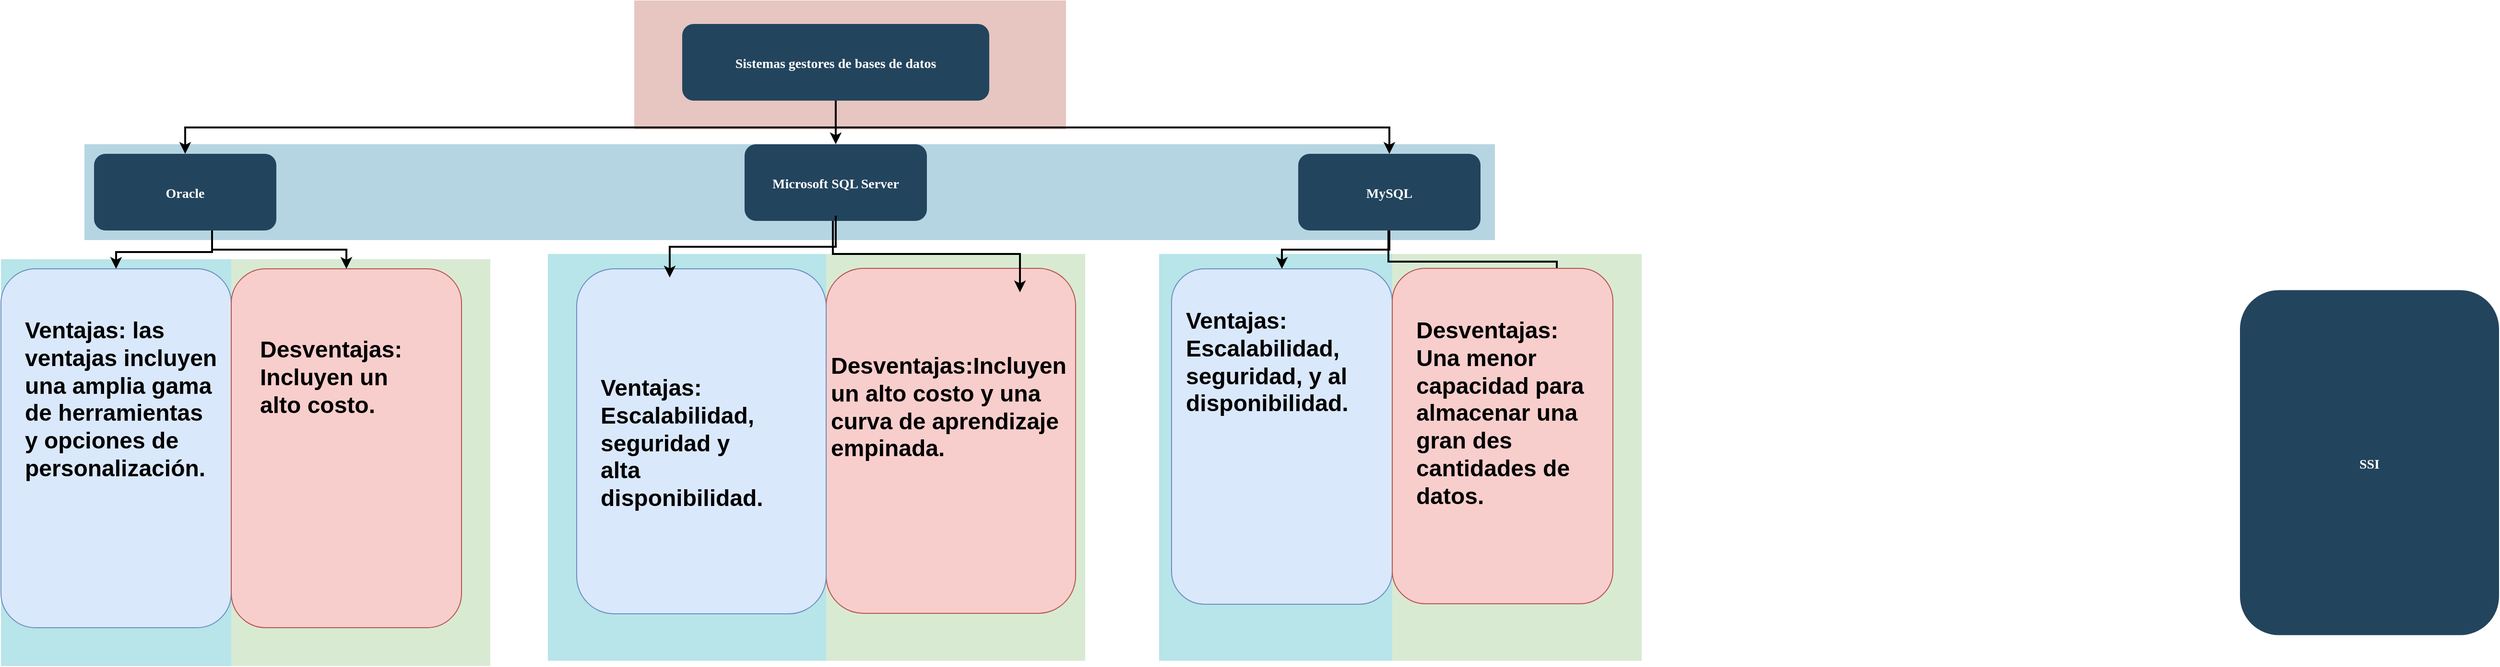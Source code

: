 <mxfile version="22.0.2" type="github">
  <diagram name="Page-1" id="2c0d36ab-eaac-3732-788b-9136903baeff">
    <mxGraphModel dx="1793" dy="725" grid="1" gridSize="10" guides="1" tooltips="1" connect="1" arrows="1" fold="1" page="1" pageScale="1.5" pageWidth="1169" pageHeight="827" background="none" math="0" shadow="0">
      <root>
        <mxCell id="0" />
        <mxCell id="1" parent="0" />
        <mxCell id="ZeLdVaf_GN0Xj3-D7-rt-131" value="" style="fillColor=#D9EAD3;strokeColor=none" vertex="1" parent="1">
          <mxGeometry x="1460" y="440" width="260" height="424.5" as="geometry" />
        </mxCell>
        <mxCell id="ZeLdVaf_GN0Xj3-D7-rt-130" value="" style="fillColor=#12AAB5;strokeColor=none;opacity=30;" vertex="1" parent="1">
          <mxGeometry x="1217" y="440" width="243" height="424.5" as="geometry" />
        </mxCell>
        <mxCell id="ZeLdVaf_GN0Xj3-D7-rt-129" value="" style="fillColor=#12AAB5;strokeColor=none;opacity=30;" vertex="1" parent="1">
          <mxGeometry x="580" y="440" width="290" height="424.5" as="geometry" />
        </mxCell>
        <mxCell id="ZeLdVaf_GN0Xj3-D7-rt-128" value="" style="fillColor=#D9EAD3;strokeColor=none" vertex="1" parent="1">
          <mxGeometry x="870" y="440" width="270" height="424.5" as="geometry" />
        </mxCell>
        <mxCell id="123" value="" style="fillColor=#AE4132;strokeColor=none;opacity=30;" parent="1" vertex="1">
          <mxGeometry x="670" y="175.5" width="450" height="134.5" as="geometry" />
        </mxCell>
        <mxCell id="122" value="" style="fillColor=#10739E;strokeColor=none;opacity=30;" parent="1" vertex="1">
          <mxGeometry x="97" y="325.5" width="1470" height="100.0" as="geometry" />
        </mxCell>
        <mxCell id="111" value="" style="fillColor=#D9EAD3;strokeColor=none" parent="1" vertex="1">
          <mxGeometry x="250" y="445.5" width="270" height="424.5" as="geometry" />
        </mxCell>
        <mxCell id="108" value="" style="fillColor=#12AAB5;strokeColor=none;opacity=30;" parent="1" vertex="1">
          <mxGeometry x="10" y="445.5" width="240" height="424.5" as="geometry" />
        </mxCell>
        <mxCell id="2" value="Sistemas gestores de bases de datos" style="rounded=1;fillColor=#23445D;gradientColor=none;strokeColor=none;fontColor=#FFFFFF;fontStyle=1;fontFamily=Tahoma;fontSize=14" parent="1" vertex="1">
          <mxGeometry x="720" y="200" width="320" height="80" as="geometry" />
        </mxCell>
        <mxCell id="4" value="MySQL" style="rounded=1;fillColor=#23445D;gradientColor=none;strokeColor=none;fontColor=#FFFFFF;fontStyle=1;fontFamily=Tahoma;fontSize=14" parent="1" vertex="1">
          <mxGeometry x="1362.0" y="335.5" width="190" height="80" as="geometry" />
        </mxCell>
        <mxCell id="9" value="" style="edgeStyle=elbowEdgeStyle;elbow=vertical;strokeWidth=2;rounded=0" parent="1" source="2" target="4" edge="1">
          <mxGeometry x="337" y="215.5" width="100" height="100" as="geometry">
            <mxPoint x="337" y="315.5" as="sourcePoint" />
            <mxPoint x="437" y="215.5" as="targetPoint" />
          </mxGeometry>
        </mxCell>
        <mxCell id="12" value="Microsoft SQL Server" style="rounded=1;fillColor=#23445D;gradientColor=none;strokeColor=none;fontColor=#FFFFFF;fontStyle=1;fontFamily=Tahoma;fontSize=14" parent="1" vertex="1">
          <mxGeometry x="785.0" y="325.5" width="190" height="80" as="geometry" />
        </mxCell>
        <mxCell id="13" value="Oracle" style="rounded=1;fillColor=#23445D;gradientColor=none;strokeColor=none;fontColor=#FFFFFF;fontStyle=1;fontFamily=Tahoma;fontSize=14" parent="1" vertex="1">
          <mxGeometry x="107" y="335.5" width="190" height="80" as="geometry" />
        </mxCell>
        <mxCell id="14" value="" style="rounded=1;fillColor=#dae8fc;strokeColor=#6c8ebf;fontStyle=1;fontFamily=Tahoma;fontSize=14;align=left;flipV=1;horizontal=1;verticalAlign=middle;" parent="1" vertex="1">
          <mxGeometry x="10" y="455.5" width="240" height="374.5" as="geometry" />
        </mxCell>
        <mxCell id="15" value="" style="rounded=1;fillColor=#f8cecc;strokeColor=#b85450;fontStyle=1;fontFamily=Tahoma;fontSize=14" parent="1" vertex="1">
          <mxGeometry x="250" y="455.5" width="240" height="374.5" as="geometry" />
        </mxCell>
        <mxCell id="29" value="SSI" style="rounded=1;fillColor=#23445D;gradientColor=none;strokeColor=none;fontColor=#FFFFFF;fontStyle=1;fontFamily=Tahoma;fontSize=14" parent="1" vertex="1">
          <mxGeometry x="2343.5" y="477.75" width="270" height="360" as="geometry" />
        </mxCell>
        <mxCell id="33" value="" style="rounded=1;fillColor=#f8cecc;strokeColor=#b85450;fontStyle=1;fontFamily=Tahoma;fontSize=14" parent="1" vertex="1">
          <mxGeometry x="870" y="455" width="260" height="360" as="geometry" />
        </mxCell>
        <mxCell id="44" value="" style="rounded=1;fillColor=#dae8fc;strokeColor=#6c8ebf;fontStyle=1;fontFamily=Tahoma;fontSize=14" parent="1" vertex="1">
          <mxGeometry x="1230" y="455.5" width="230" height="350" as="geometry" />
        </mxCell>
        <mxCell id="59" value="" style="edgeStyle=elbowEdgeStyle;elbow=vertical;strokeWidth=2;rounded=0" parent="1" source="2" target="12" edge="1">
          <mxGeometry x="347" y="225.5" width="100" height="100" as="geometry">
            <mxPoint x="862.0" y="275.5" as="sourcePoint" />
            <mxPoint x="1467.0" y="345.5" as="targetPoint" />
          </mxGeometry>
        </mxCell>
        <mxCell id="61" value="" style="edgeStyle=elbowEdgeStyle;elbow=vertical;strokeWidth=2;rounded=0" parent="1" source="2" target="13" edge="1">
          <mxGeometry x="-23" y="135.5" width="100" height="100" as="geometry">
            <mxPoint x="-23" y="235.5" as="sourcePoint" />
            <mxPoint x="77" y="135.5" as="targetPoint" />
          </mxGeometry>
        </mxCell>
        <mxCell id="62" value="" style="edgeStyle=elbowEdgeStyle;elbow=vertical;strokeWidth=2;rounded=0" parent="1" target="14" edge="1">
          <mxGeometry x="-23" y="135.5" width="100" height="100" as="geometry">
            <mxPoint x="230" y="420" as="sourcePoint" />
            <mxPoint x="77" y="135.5" as="targetPoint" />
          </mxGeometry>
        </mxCell>
        <mxCell id="102" value="" style="edgeStyle=elbowEdgeStyle;elbow=vertical;strokeWidth=2;rounded=0" parent="1" edge="1">
          <mxGeometry x="-23" y="135.5" width="100" height="100" as="geometry">
            <mxPoint x="877" y="405.5" as="sourcePoint" />
            <mxPoint x="1072" y="480" as="targetPoint" />
            <Array as="points">
              <mxPoint x="880" y="440" />
            </Array>
          </mxGeometry>
        </mxCell>
        <mxCell id="105" value="" style="edgeStyle=elbowEdgeStyle;elbow=vertical;strokeWidth=2;rounded=0" parent="1" source="4" target="44" edge="1">
          <mxGeometry x="-23" y="135.5" width="100" height="100" as="geometry">
            <mxPoint x="-23" y="235.5" as="sourcePoint" />
            <mxPoint x="77" y="135.5" as="targetPoint" />
          </mxGeometry>
        </mxCell>
        <mxCell id="106" value="" style="edgeStyle=elbowEdgeStyle;elbow=vertical;strokeWidth=2;rounded=0;entryX=0.75;entryY=0;entryDx=0;entryDy=0;" parent="1" edge="1">
          <mxGeometry x="-23" y="135.5" width="100" height="100" as="geometry">
            <mxPoint x="1456" y="415.5" as="sourcePoint" />
            <mxPoint x="1631.5" y="480" as="targetPoint" />
          </mxGeometry>
        </mxCell>
        <mxCell id="ZeLdVaf_GN0Xj3-D7-rt-125" value="" style="edgeStyle=elbowEdgeStyle;elbow=vertical;strokeWidth=2;rounded=0;" edge="1" parent="1" target="15">
          <mxGeometry x="-23" y="135.5" width="100" height="100" as="geometry">
            <mxPoint x="230" y="415.5" as="sourcePoint" />
            <mxPoint x="150" y="455.5" as="targetPoint" />
          </mxGeometry>
        </mxCell>
        <mxCell id="ZeLdVaf_GN0Xj3-D7-rt-133" value="" style="rounded=1;fillColor=#f8cecc;strokeColor=#b85450;fontStyle=1;fontFamily=Tahoma;fontSize=14" vertex="1" parent="1">
          <mxGeometry x="1460" y="455" width="230" height="350" as="geometry" />
        </mxCell>
        <mxCell id="ZeLdVaf_GN0Xj3-D7-rt-136" value="&lt;h1&gt;Ventajas: las ventajas incluyen una amplia gama de herramientas y opciones de personalización.&lt;/h1&gt;" style="text;html=1;spacing=5;spacingTop=-20;whiteSpace=wrap;overflow=hidden;rounded=0;" vertex="1" parent="1">
          <mxGeometry x="30" y="500" width="210" height="270" as="geometry" />
        </mxCell>
        <mxCell id="ZeLdVaf_GN0Xj3-D7-rt-138" value="&lt;h1&gt;Desventajas: Incluyen un alto costo.&lt;/h1&gt;" style="text;html=1;strokeColor=none;fillColor=none;spacing=5;spacingTop=-20;whiteSpace=wrap;overflow=hidden;rounded=0;" vertex="1" parent="1">
          <mxGeometry x="275" y="520" width="190" height="120" as="geometry" />
        </mxCell>
        <mxCell id="ZeLdVaf_GN0Xj3-D7-rt-139" value="" style="rounded=1;fillColor=#dae8fc;strokeColor=#6c8ebf;fontStyle=1;fontFamily=Tahoma;fontSize=14" vertex="1" parent="1">
          <mxGeometry x="610" y="455.5" width="260" height="360" as="geometry" />
        </mxCell>
        <mxCell id="ZeLdVaf_GN0Xj3-D7-rt-140" value="" style="edgeStyle=elbowEdgeStyle;elbow=vertical;strokeWidth=2;rounded=0;entryX=0.373;entryY=0.025;entryDx=0;entryDy=0;entryPerimeter=0;" edge="1" parent="1" target="ZeLdVaf_GN0Xj3-D7-rt-139">
          <mxGeometry x="-23" y="135.5" width="100" height="100" as="geometry">
            <mxPoint x="880" y="400" as="sourcePoint" />
            <mxPoint x="1082" y="490" as="targetPoint" />
            <Array as="points" />
          </mxGeometry>
        </mxCell>
        <mxCell id="ZeLdVaf_GN0Xj3-D7-rt-141" value="&lt;h1&gt;Ventajas: Escalabilidad, seguridad y alta disponibilidad.&lt;/h1&gt;" style="text;html=1;strokeColor=none;fillColor=none;spacing=5;spacingTop=-20;whiteSpace=wrap;overflow=hidden;rounded=0;" vertex="1" parent="1">
          <mxGeometry x="630" y="560" width="190" height="240" as="geometry" />
        </mxCell>
        <mxCell id="ZeLdVaf_GN0Xj3-D7-rt-142" value="&lt;h1&gt;Desventajas:Incluyen un alto costo y una curva de aprendizaje empinada.&lt;/h1&gt;" style="text;html=1;strokeColor=none;fillColor=none;spacing=5;spacingTop=-20;whiteSpace=wrap;overflow=hidden;rounded=0;" vertex="1" parent="1">
          <mxGeometry x="870" y="537.25" width="260" height="230" as="geometry" />
        </mxCell>
        <mxCell id="ZeLdVaf_GN0Xj3-D7-rt-143" value="&lt;h1&gt;Ventajas: Escalabilidad, seguridad, y al disponibilidad.&lt;/h1&gt;" style="text;html=1;strokeColor=none;fillColor=none;spacing=5;spacingTop=-20;whiteSpace=wrap;overflow=hidden;rounded=0;" vertex="1" parent="1">
          <mxGeometry x="1240" y="490" width="210" height="260" as="geometry" />
        </mxCell>
        <mxCell id="ZeLdVaf_GN0Xj3-D7-rt-144" value="&lt;h1&gt;Desventajas: Una menor capacidad para almacenar una gran des cantidades de datos.&lt;/h1&gt;" style="text;html=1;strokeColor=none;fillColor=none;spacing=5;spacingTop=-20;whiteSpace=wrap;overflow=hidden;rounded=0;" vertex="1" parent="1">
          <mxGeometry x="1480" y="500" width="190" height="270" as="geometry" />
        </mxCell>
      </root>
    </mxGraphModel>
  </diagram>
</mxfile>
